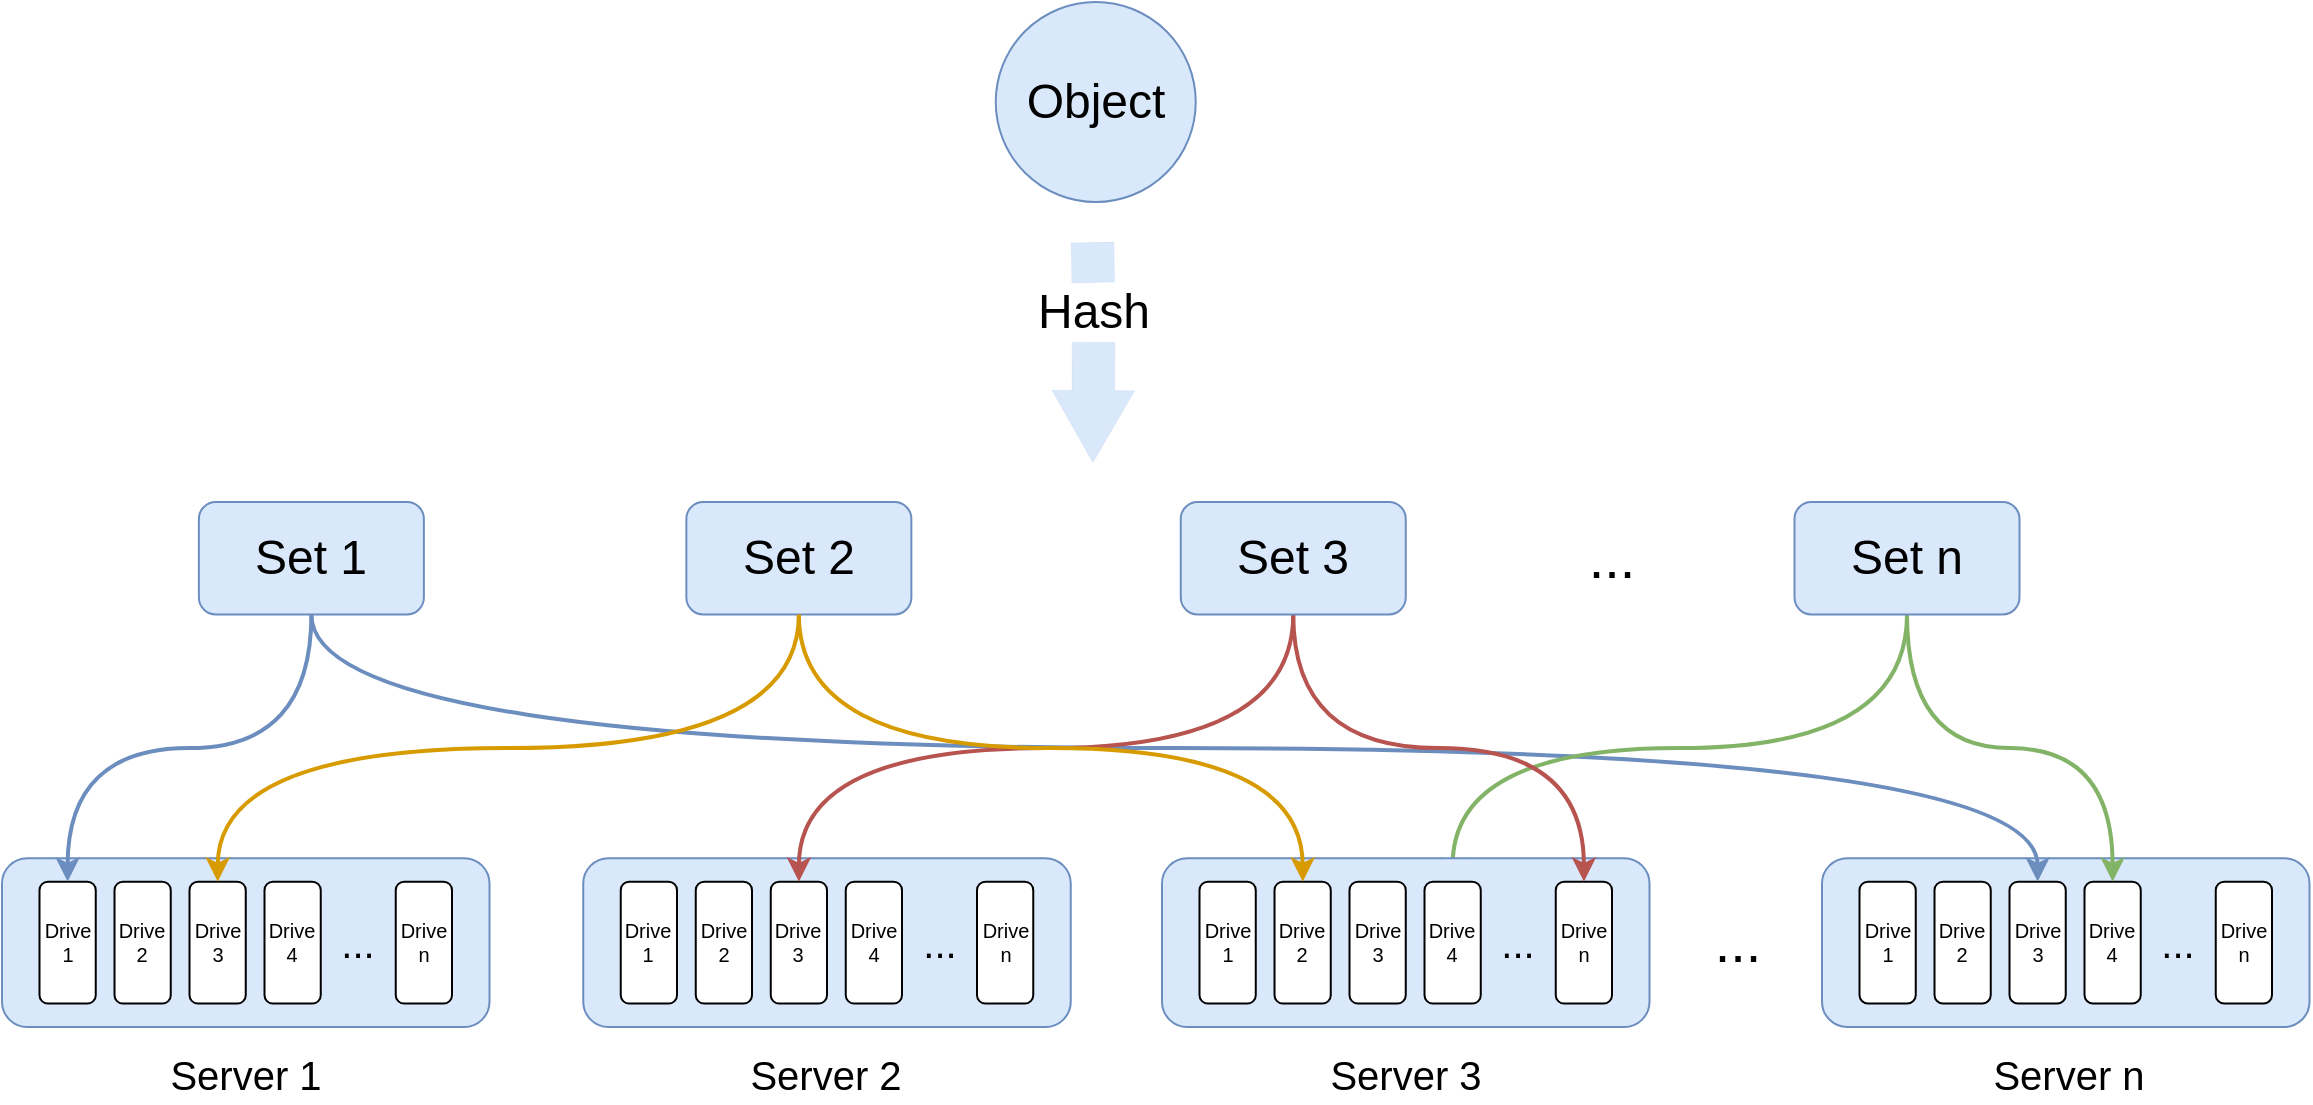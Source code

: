 <mxfile version="17.5.0" type="github">
  <diagram id="qdcSI4XLHriADropfaJg" name="Page-1">
    <mxGraphModel dx="1668" dy="887" grid="1" gridSize="10" guides="1" tooltips="1" connect="1" arrows="1" fold="1" page="1" pageScale="1" pageWidth="1169" pageHeight="827" math="0" shadow="0">
      <root>
        <mxCell id="0" />
        <mxCell id="1" parent="0" />
        <mxCell id="5tFJcDNnFkH1cMBp-JyV-1" value="" style="rounded=1;whiteSpace=wrap;html=1;fillColor=#dae8fc;strokeColor=#6c8ebf;" vertex="1" parent="1">
          <mxGeometry x="40" y="528.125" width="243.75" height="84.375" as="geometry" />
        </mxCell>
        <mxCell id="5tFJcDNnFkH1cMBp-JyV-2" value="&lt;font style=&quot;font-size: 10px&quot;&gt;Drive&lt;br style=&quot;font-size: 10px&quot;&gt;1&lt;/font&gt;" style="rounded=1;whiteSpace=wrap;html=1;fontSize=10;" vertex="1" parent="1">
          <mxGeometry x="58.75" y="539.844" width="28.125" height="60.938" as="geometry" />
        </mxCell>
        <mxCell id="5tFJcDNnFkH1cMBp-JyV-3" value="Drive&lt;br style=&quot;font-size: 10px;&quot;&gt;2" style="rounded=1;whiteSpace=wrap;html=1;fontSize=10;" vertex="1" parent="1">
          <mxGeometry x="96.25" y="539.844" width="28.125" height="60.938" as="geometry" />
        </mxCell>
        <mxCell id="5tFJcDNnFkH1cMBp-JyV-4" value="Drive&lt;br style=&quot;font-size: 10px;&quot;&gt;3" style="rounded=1;whiteSpace=wrap;html=1;fontSize=10;" vertex="1" parent="1">
          <mxGeometry x="133.75" y="539.844" width="28.125" height="60.938" as="geometry" />
        </mxCell>
        <mxCell id="5tFJcDNnFkH1cMBp-JyV-5" value="Drive&lt;br style=&quot;font-size: 10px;&quot;&gt;4" style="rounded=1;whiteSpace=wrap;html=1;fontSize=10;" vertex="1" parent="1">
          <mxGeometry x="171.25" y="539.844" width="28.125" height="60.938" as="geometry" />
        </mxCell>
        <mxCell id="5tFJcDNnFkH1cMBp-JyV-6" value="Drive&lt;br style=&quot;font-size: 10px;&quot;&gt;n" style="rounded=1;whiteSpace=wrap;html=1;fontSize=10;" vertex="1" parent="1">
          <mxGeometry x="236.875" y="539.844" width="28.125" height="60.938" as="geometry" />
        </mxCell>
        <mxCell id="5tFJcDNnFkH1cMBp-JyV-7" value="&lt;font style=&quot;font-size: 20px&quot;&gt;...&lt;/font&gt;" style="text;html=1;strokeColor=none;fillColor=none;align=center;verticalAlign=middle;whiteSpace=wrap;rounded=0;" vertex="1" parent="1">
          <mxGeometry x="190" y="556.25" width="56.25" height="28.125" as="geometry" />
        </mxCell>
        <mxCell id="5tFJcDNnFkH1cMBp-JyV-9" value="Server 1" style="text;html=1;strokeColor=none;fillColor=none;align=center;verticalAlign=middle;whiteSpace=wrap;rounded=0;fontSize=20;" vertex="1" parent="1">
          <mxGeometry x="119.06" y="621.88" width="85.63" height="28.13" as="geometry" />
        </mxCell>
        <mxCell id="5tFJcDNnFkH1cMBp-JyV-10" value="" style="rounded=1;whiteSpace=wrap;html=1;fillColor=#dae8fc;strokeColor=#6c8ebf;" vertex="1" parent="1">
          <mxGeometry x="330.625" y="528.125" width="243.75" height="84.375" as="geometry" />
        </mxCell>
        <mxCell id="5tFJcDNnFkH1cMBp-JyV-11" value="Drive&lt;br style=&quot;font-size: 10px;&quot;&gt;1" style="rounded=1;whiteSpace=wrap;html=1;fontSize=10;" vertex="1" parent="1">
          <mxGeometry x="349.375" y="539.844" width="28.125" height="60.938" as="geometry" />
        </mxCell>
        <mxCell id="5tFJcDNnFkH1cMBp-JyV-12" value="Drive&lt;br style=&quot;font-size: 10px;&quot;&gt;2" style="rounded=1;whiteSpace=wrap;html=1;fontSize=10;" vertex="1" parent="1">
          <mxGeometry x="386.875" y="539.844" width="28.125" height="60.938" as="geometry" />
        </mxCell>
        <mxCell id="5tFJcDNnFkH1cMBp-JyV-13" value="Drive&lt;br style=&quot;font-size: 10px;&quot;&gt;3" style="rounded=1;whiteSpace=wrap;html=1;fontSize=10;" vertex="1" parent="1">
          <mxGeometry x="424.375" y="539.844" width="28.125" height="60.938" as="geometry" />
        </mxCell>
        <mxCell id="5tFJcDNnFkH1cMBp-JyV-14" value="Drive&lt;br style=&quot;font-size: 10px;&quot;&gt;4" style="rounded=1;whiteSpace=wrap;html=1;fontSize=10;" vertex="1" parent="1">
          <mxGeometry x="461.875" y="539.844" width="28.125" height="60.938" as="geometry" />
        </mxCell>
        <mxCell id="5tFJcDNnFkH1cMBp-JyV-15" value="Drive&lt;br style=&quot;font-size: 10px;&quot;&gt;n" style="rounded=1;whiteSpace=wrap;html=1;fontSize=10;" vertex="1" parent="1">
          <mxGeometry x="527.5" y="539.844" width="28.125" height="60.938" as="geometry" />
        </mxCell>
        <mxCell id="5tFJcDNnFkH1cMBp-JyV-16" value="&lt;font style=&quot;font-size: 20px&quot;&gt;...&lt;/font&gt;" style="text;html=1;strokeColor=none;fillColor=none;align=center;verticalAlign=middle;whiteSpace=wrap;rounded=0;" vertex="1" parent="1">
          <mxGeometry x="480.625" y="556.25" width="56.25" height="28.125" as="geometry" />
        </mxCell>
        <mxCell id="5tFJcDNnFkH1cMBp-JyV-17" value="Server 2" style="text;html=1;strokeColor=none;fillColor=none;align=center;verticalAlign=middle;whiteSpace=wrap;rounded=0;fontSize=20;" vertex="1" parent="1">
          <mxGeometry x="410.31" y="621.875" width="84.375" height="28.125" as="geometry" />
        </mxCell>
        <mxCell id="5tFJcDNnFkH1cMBp-JyV-18" value="" style="rounded=1;whiteSpace=wrap;html=1;fillColor=#dae8fc;strokeColor=#6c8ebf;" vertex="1" parent="1">
          <mxGeometry x="950" y="528.115" width="243.75" height="84.375" as="geometry" />
        </mxCell>
        <mxCell id="5tFJcDNnFkH1cMBp-JyV-19" value="Drive&lt;br style=&quot;font-size: 10px;&quot;&gt;1" style="rounded=1;whiteSpace=wrap;html=1;fontSize=10;" vertex="1" parent="1">
          <mxGeometry x="968.75" y="539.834" width="28.125" height="60.938" as="geometry" />
        </mxCell>
        <mxCell id="5tFJcDNnFkH1cMBp-JyV-20" value="Drive&lt;br style=&quot;font-size: 10px;&quot;&gt;2" style="rounded=1;whiteSpace=wrap;html=1;fontSize=10;" vertex="1" parent="1">
          <mxGeometry x="1006.25" y="539.834" width="28.125" height="60.938" as="geometry" />
        </mxCell>
        <mxCell id="5tFJcDNnFkH1cMBp-JyV-21" value="Drive&lt;br style=&quot;font-size: 10px;&quot;&gt;3" style="rounded=1;whiteSpace=wrap;html=1;fontSize=10;" vertex="1" parent="1">
          <mxGeometry x="1043.75" y="539.834" width="28.125" height="60.938" as="geometry" />
        </mxCell>
        <mxCell id="5tFJcDNnFkH1cMBp-JyV-22" value="Drive&lt;br style=&quot;font-size: 10px;&quot;&gt;4" style="rounded=1;whiteSpace=wrap;html=1;fontSize=10;" vertex="1" parent="1">
          <mxGeometry x="1081.25" y="539.834" width="28.125" height="60.938" as="geometry" />
        </mxCell>
        <mxCell id="5tFJcDNnFkH1cMBp-JyV-23" value="Drive&lt;br style=&quot;font-size: 10px;&quot;&gt;n" style="rounded=1;whiteSpace=wrap;html=1;fontSize=10;" vertex="1" parent="1">
          <mxGeometry x="1146.875" y="539.834" width="28.125" height="60.938" as="geometry" />
        </mxCell>
        <mxCell id="5tFJcDNnFkH1cMBp-JyV-24" value="&lt;font style=&quot;font-size: 20px&quot;&gt;...&lt;/font&gt;" style="text;html=1;strokeColor=none;fillColor=none;align=center;verticalAlign=middle;whiteSpace=wrap;rounded=0;" vertex="1" parent="1">
          <mxGeometry x="1100" y="556.24" width="56.25" height="28.125" as="geometry" />
        </mxCell>
        <mxCell id="5tFJcDNnFkH1cMBp-JyV-25" value="Server n" style="text;html=1;strokeColor=none;fillColor=none;align=center;verticalAlign=middle;whiteSpace=wrap;rounded=0;fontSize=20;" vertex="1" parent="1">
          <mxGeometry x="1034.37" y="621.87" width="79.38" height="28.13" as="geometry" />
        </mxCell>
        <mxCell id="5tFJcDNnFkH1cMBp-JyV-26" value="&lt;font style=&quot;font-size: 28px&quot;&gt;...&lt;/font&gt;" style="text;html=1;strokeColor=none;fillColor=none;align=center;verticalAlign=middle;whiteSpace=wrap;rounded=0;fontSize=20;" vertex="1" parent="1">
          <mxGeometry x="880" y="556.245" width="56.25" height="28.125" as="geometry" />
        </mxCell>
        <mxCell id="5tFJcDNnFkH1cMBp-JyV-42" style="rounded=0;orthogonalLoop=1;jettySize=auto;html=1;exitX=0.5;exitY=1;exitDx=0;exitDy=0;entryX=0.5;entryY=0;entryDx=0;entryDy=0;fontSize=10;fillColor=#dae8fc;strokeColor=#6c8ebf;strokeWidth=2;edgeStyle=orthogonalEdgeStyle;curved=1;" edge="1" parent="1" source="5tFJcDNnFkH1cMBp-JyV-27" target="5tFJcDNnFkH1cMBp-JyV-2">
          <mxGeometry relative="1" as="geometry" />
        </mxCell>
        <mxCell id="5tFJcDNnFkH1cMBp-JyV-44" style="shape=connector;rounded=0;orthogonalLoop=1;jettySize=auto;html=1;exitX=0.5;exitY=1;exitDx=0;exitDy=0;entryX=0.5;entryY=0;entryDx=0;entryDy=0;labelBackgroundColor=default;fontFamily=Helvetica;fontSize=10;fontColor=default;endArrow=classic;strokeColor=#6c8ebf;fillColor=#dae8fc;strokeWidth=2;edgeStyle=orthogonalEdgeStyle;curved=1;" edge="1" parent="1" source="5tFJcDNnFkH1cMBp-JyV-27" target="5tFJcDNnFkH1cMBp-JyV-21">
          <mxGeometry relative="1" as="geometry" />
        </mxCell>
        <mxCell id="5tFJcDNnFkH1cMBp-JyV-27" value="Set 1" style="rounded=1;whiteSpace=wrap;html=1;fontSize=24;fillColor=#dae8fc;strokeColor=#6c8ebf;" vertex="1" parent="1">
          <mxGeometry x="138.438" y="350" width="112.5" height="56.25" as="geometry" />
        </mxCell>
        <mxCell id="5tFJcDNnFkH1cMBp-JyV-53" style="edgeStyle=orthogonalEdgeStyle;shape=connector;rounded=0;orthogonalLoop=1;jettySize=auto;html=1;exitX=0.5;exitY=1;exitDx=0;exitDy=0;entryX=0.5;entryY=0;entryDx=0;entryDy=0;labelBackgroundColor=default;fontFamily=Helvetica;fontSize=10;fontColor=default;endArrow=classic;strokeColor=#82b366;strokeWidth=2;fillColor=#d5e8d4;curved=1;" edge="1" parent="1" source="5tFJcDNnFkH1cMBp-JyV-28" target="5tFJcDNnFkH1cMBp-JyV-36">
          <mxGeometry relative="1" as="geometry" />
        </mxCell>
        <mxCell id="5tFJcDNnFkH1cMBp-JyV-54" style="edgeStyle=orthogonalEdgeStyle;shape=connector;curved=1;rounded=0;orthogonalLoop=1;jettySize=auto;html=1;exitX=0.5;exitY=1;exitDx=0;exitDy=0;entryX=0.5;entryY=0;entryDx=0;entryDy=0;labelBackgroundColor=default;fontFamily=Helvetica;fontSize=10;fontColor=default;endArrow=classic;strokeColor=#82b366;strokeWidth=2;fillColor=#d5e8d4;" edge="1" parent="1" source="5tFJcDNnFkH1cMBp-JyV-28" target="5tFJcDNnFkH1cMBp-JyV-22">
          <mxGeometry relative="1" as="geometry" />
        </mxCell>
        <mxCell id="5tFJcDNnFkH1cMBp-JyV-28" value="Set n" style="rounded=1;whiteSpace=wrap;html=1;fontSize=24;fillColor=#dae8fc;strokeColor=#6c8ebf;" vertex="1" parent="1">
          <mxGeometry x="936.25" y="350" width="112.5" height="56.25" as="geometry" />
        </mxCell>
        <mxCell id="5tFJcDNnFkH1cMBp-JyV-47" style="edgeStyle=orthogonalEdgeStyle;shape=connector;curved=1;rounded=0;orthogonalLoop=1;jettySize=auto;html=1;exitX=0.5;exitY=1;exitDx=0;exitDy=0;labelBackgroundColor=default;fontFamily=Helvetica;fontSize=10;fontColor=default;endArrow=classic;strokeColor=#d79b00;strokeWidth=2;fillColor=#ffe6cc;" edge="1" parent="1" source="5tFJcDNnFkH1cMBp-JyV-29" target="5tFJcDNnFkH1cMBp-JyV-4">
          <mxGeometry relative="1" as="geometry" />
        </mxCell>
        <mxCell id="5tFJcDNnFkH1cMBp-JyV-29" value="Set 2" style="rounded=1;whiteSpace=wrap;html=1;fontSize=24;fillColor=#dae8fc;strokeColor=#6c8ebf;" vertex="1" parent="1">
          <mxGeometry x="382.18" y="350" width="112.5" height="56.25" as="geometry" />
        </mxCell>
        <mxCell id="5tFJcDNnFkH1cMBp-JyV-32" value="" style="rounded=1;whiteSpace=wrap;html=1;fillColor=#dae8fc;strokeColor=#6c8ebf;" vertex="1" parent="1">
          <mxGeometry x="620.005" y="528.125" width="243.75" height="84.375" as="geometry" />
        </mxCell>
        <mxCell id="5tFJcDNnFkH1cMBp-JyV-33" value="Drive&lt;br style=&quot;font-size: 10px;&quot;&gt;1" style="rounded=1;whiteSpace=wrap;html=1;fontSize=10;" vertex="1" parent="1">
          <mxGeometry x="638.755" y="539.844" width="28.125" height="60.938" as="geometry" />
        </mxCell>
        <mxCell id="5tFJcDNnFkH1cMBp-JyV-34" value="Drive&lt;br style=&quot;font-size: 10px;&quot;&gt;2" style="rounded=1;whiteSpace=wrap;html=1;fontSize=10;" vertex="1" parent="1">
          <mxGeometry x="676.255" y="539.844" width="28.125" height="60.938" as="geometry" />
        </mxCell>
        <mxCell id="5tFJcDNnFkH1cMBp-JyV-35" value="Drive&lt;br style=&quot;font-size: 10px;&quot;&gt;3" style="rounded=1;whiteSpace=wrap;html=1;fontSize=10;" vertex="1" parent="1">
          <mxGeometry x="713.755" y="539.844" width="28.125" height="60.938" as="geometry" />
        </mxCell>
        <mxCell id="5tFJcDNnFkH1cMBp-JyV-36" value="Drive&lt;br style=&quot;font-size: 10px;&quot;&gt;4" style="rounded=1;whiteSpace=wrap;html=1;fontSize=10;" vertex="1" parent="1">
          <mxGeometry x="751.255" y="539.844" width="28.125" height="60.938" as="geometry" />
        </mxCell>
        <mxCell id="5tFJcDNnFkH1cMBp-JyV-37" value="Drive&lt;br style=&quot;font-size: 10px;&quot;&gt;n" style="rounded=1;whiteSpace=wrap;html=1;fontSize=10;" vertex="1" parent="1">
          <mxGeometry x="816.88" y="539.844" width="28.125" height="60.938" as="geometry" />
        </mxCell>
        <mxCell id="5tFJcDNnFkH1cMBp-JyV-38" value="&lt;font style=&quot;font-size: 20px&quot;&gt;...&lt;/font&gt;" style="text;html=1;strokeColor=none;fillColor=none;align=center;verticalAlign=middle;whiteSpace=wrap;rounded=0;" vertex="1" parent="1">
          <mxGeometry x="770.005" y="556.25" width="56.25" height="28.125" as="geometry" />
        </mxCell>
        <mxCell id="5tFJcDNnFkH1cMBp-JyV-39" value="Server 3" style="text;html=1;strokeColor=none;fillColor=none;align=center;verticalAlign=middle;whiteSpace=wrap;rounded=0;fontSize=20;" vertex="1" parent="1">
          <mxGeometry x="699.69" y="621.875" width="84.375" height="28.125" as="geometry" />
        </mxCell>
        <mxCell id="5tFJcDNnFkH1cMBp-JyV-50" style="edgeStyle=orthogonalEdgeStyle;shape=connector;curved=1;rounded=0;orthogonalLoop=1;jettySize=auto;html=1;exitX=0.5;exitY=1;exitDx=0;exitDy=0;labelBackgroundColor=default;fontFamily=Helvetica;fontSize=10;fontColor=default;endArrow=classic;strokeColor=#b85450;strokeWidth=2;fillColor=#f8cecc;" edge="1" parent="1" source="5tFJcDNnFkH1cMBp-JyV-40" target="5tFJcDNnFkH1cMBp-JyV-13">
          <mxGeometry relative="1" as="geometry" />
        </mxCell>
        <mxCell id="5tFJcDNnFkH1cMBp-JyV-51" style="edgeStyle=orthogonalEdgeStyle;shape=connector;curved=1;rounded=0;orthogonalLoop=1;jettySize=auto;html=1;exitX=0.5;exitY=1;exitDx=0;exitDy=0;labelBackgroundColor=default;fontFamily=Helvetica;fontSize=10;fontColor=default;endArrow=classic;strokeColor=#b85450;strokeWidth=2;fillColor=#f8cecc;" edge="1" parent="1" source="5tFJcDNnFkH1cMBp-JyV-40" target="5tFJcDNnFkH1cMBp-JyV-37">
          <mxGeometry relative="1" as="geometry" />
        </mxCell>
        <mxCell id="5tFJcDNnFkH1cMBp-JyV-40" value="Set 3" style="rounded=1;whiteSpace=wrap;html=1;fontSize=24;fillColor=#dae8fc;strokeColor=#6c8ebf;" vertex="1" parent="1">
          <mxGeometry x="629.38" y="350" width="112.5" height="56.25" as="geometry" />
        </mxCell>
        <mxCell id="5tFJcDNnFkH1cMBp-JyV-41" value="&lt;font style=&quot;font-size: 28px&quot;&gt;...&lt;/font&gt;" style="text;html=1;strokeColor=none;fillColor=none;align=center;verticalAlign=middle;whiteSpace=wrap;rounded=0;fontSize=20;" vertex="1" parent="1">
          <mxGeometry x="816.88" y="364.065" width="56.25" height="28.125" as="geometry" />
        </mxCell>
        <mxCell id="5tFJcDNnFkH1cMBp-JyV-49" style="edgeStyle=orthogonalEdgeStyle;shape=connector;curved=1;rounded=0;orthogonalLoop=1;jettySize=auto;html=1;exitX=0.5;exitY=1;exitDx=0;exitDy=0;labelBackgroundColor=default;fontFamily=Helvetica;fontSize=10;fontColor=default;endArrow=classic;strokeColor=#d79b00;strokeWidth=2;fillColor=#ffe6cc;" edge="1" parent="1" source="5tFJcDNnFkH1cMBp-JyV-29" target="5tFJcDNnFkH1cMBp-JyV-34">
          <mxGeometry relative="1" as="geometry" />
        </mxCell>
        <mxCell id="5tFJcDNnFkH1cMBp-JyV-55" value="Object" style="ellipse;whiteSpace=wrap;html=1;aspect=fixed;fontFamily=Helvetica;fontSize=24;fillColor=#dae8fc;strokeColor=#6c8ebf;" vertex="1" parent="1">
          <mxGeometry x="536.87" y="100" width="100" height="100" as="geometry" />
        </mxCell>
        <mxCell id="5tFJcDNnFkH1cMBp-JyV-61" value="" style="shape=flexArrow;endArrow=classic;html=1;rounded=0;labelBackgroundColor=default;fontFamily=Helvetica;fontSize=24;fontColor=default;strokeColor=#6c8ebf;strokeWidth=0;fillColor=#dae8fc;curved=1;endSize=12;startSize=12;width=21.333;startArrow=none;" edge="1" parent="1" source="5tFJcDNnFkH1cMBp-JyV-62">
          <mxGeometry width="50" height="50" relative="1" as="geometry">
            <mxPoint x="585" y="220" as="sourcePoint" />
            <mxPoint x="585.2" y="330" as="targetPoint" />
          </mxGeometry>
        </mxCell>
        <mxCell id="5tFJcDNnFkH1cMBp-JyV-62" value="Hash" style="text;html=1;strokeColor=none;fillColor=none;align=center;verticalAlign=middle;whiteSpace=wrap;rounded=0;fontFamily=Helvetica;fontSize=24;fontColor=default;" vertex="1" parent="1">
          <mxGeometry x="555.63" y="240" width="60" height="30" as="geometry" />
        </mxCell>
        <mxCell id="5tFJcDNnFkH1cMBp-JyV-63" value="" style="shape=flexArrow;endArrow=none;html=1;rounded=0;labelBackgroundColor=default;fontFamily=Helvetica;fontSize=24;fontColor=default;strokeColor=#6c8ebf;strokeWidth=0;fillColor=#dae8fc;curved=1;endSize=12;startSize=12;width=21.333;" edge="1" parent="1" target="5tFJcDNnFkH1cMBp-JyV-62">
          <mxGeometry width="50" height="50" relative="1" as="geometry">
            <mxPoint x="585" y="220" as="sourcePoint" />
            <mxPoint x="585.2" y="330.0" as="targetPoint" />
          </mxGeometry>
        </mxCell>
      </root>
    </mxGraphModel>
  </diagram>
</mxfile>
